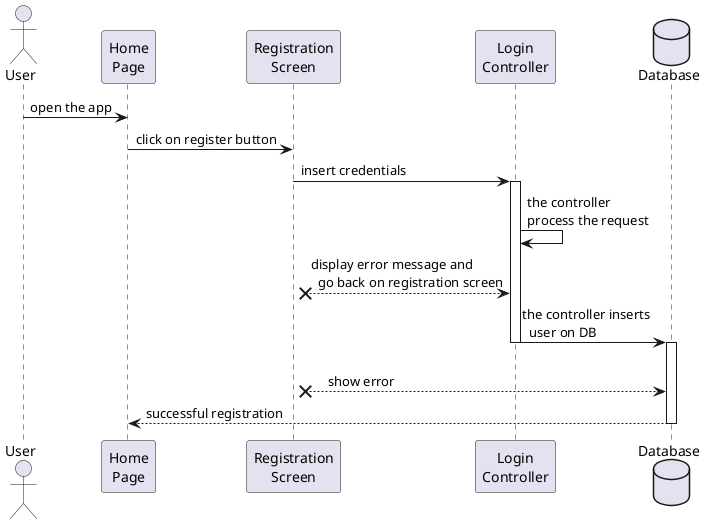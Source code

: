 @startuml register

actor User
participant "Home\nPage" as HomePage
participant "Registration\nScreen" as RegistrationScreen
participant "Login\nController" as LoginController
database Database

User -> HomePage: open the app
HomePage -> RegistrationScreen: click on register button
RegistrationScreen -> LoginController: insert credentials
activate LoginController
LoginController -> LoginController: the controller\nprocess the request
RegistrationScreen x-- LoginController: display error message and\n  go back on registration screen
LoginController -> Database: the controller inserts\n  user on DB
deactivate LoginController

activate Database
RegistrationScreen x-- Database : \n     show error
HomePage <-- Database: successful registration
deactivate Database

@enduml